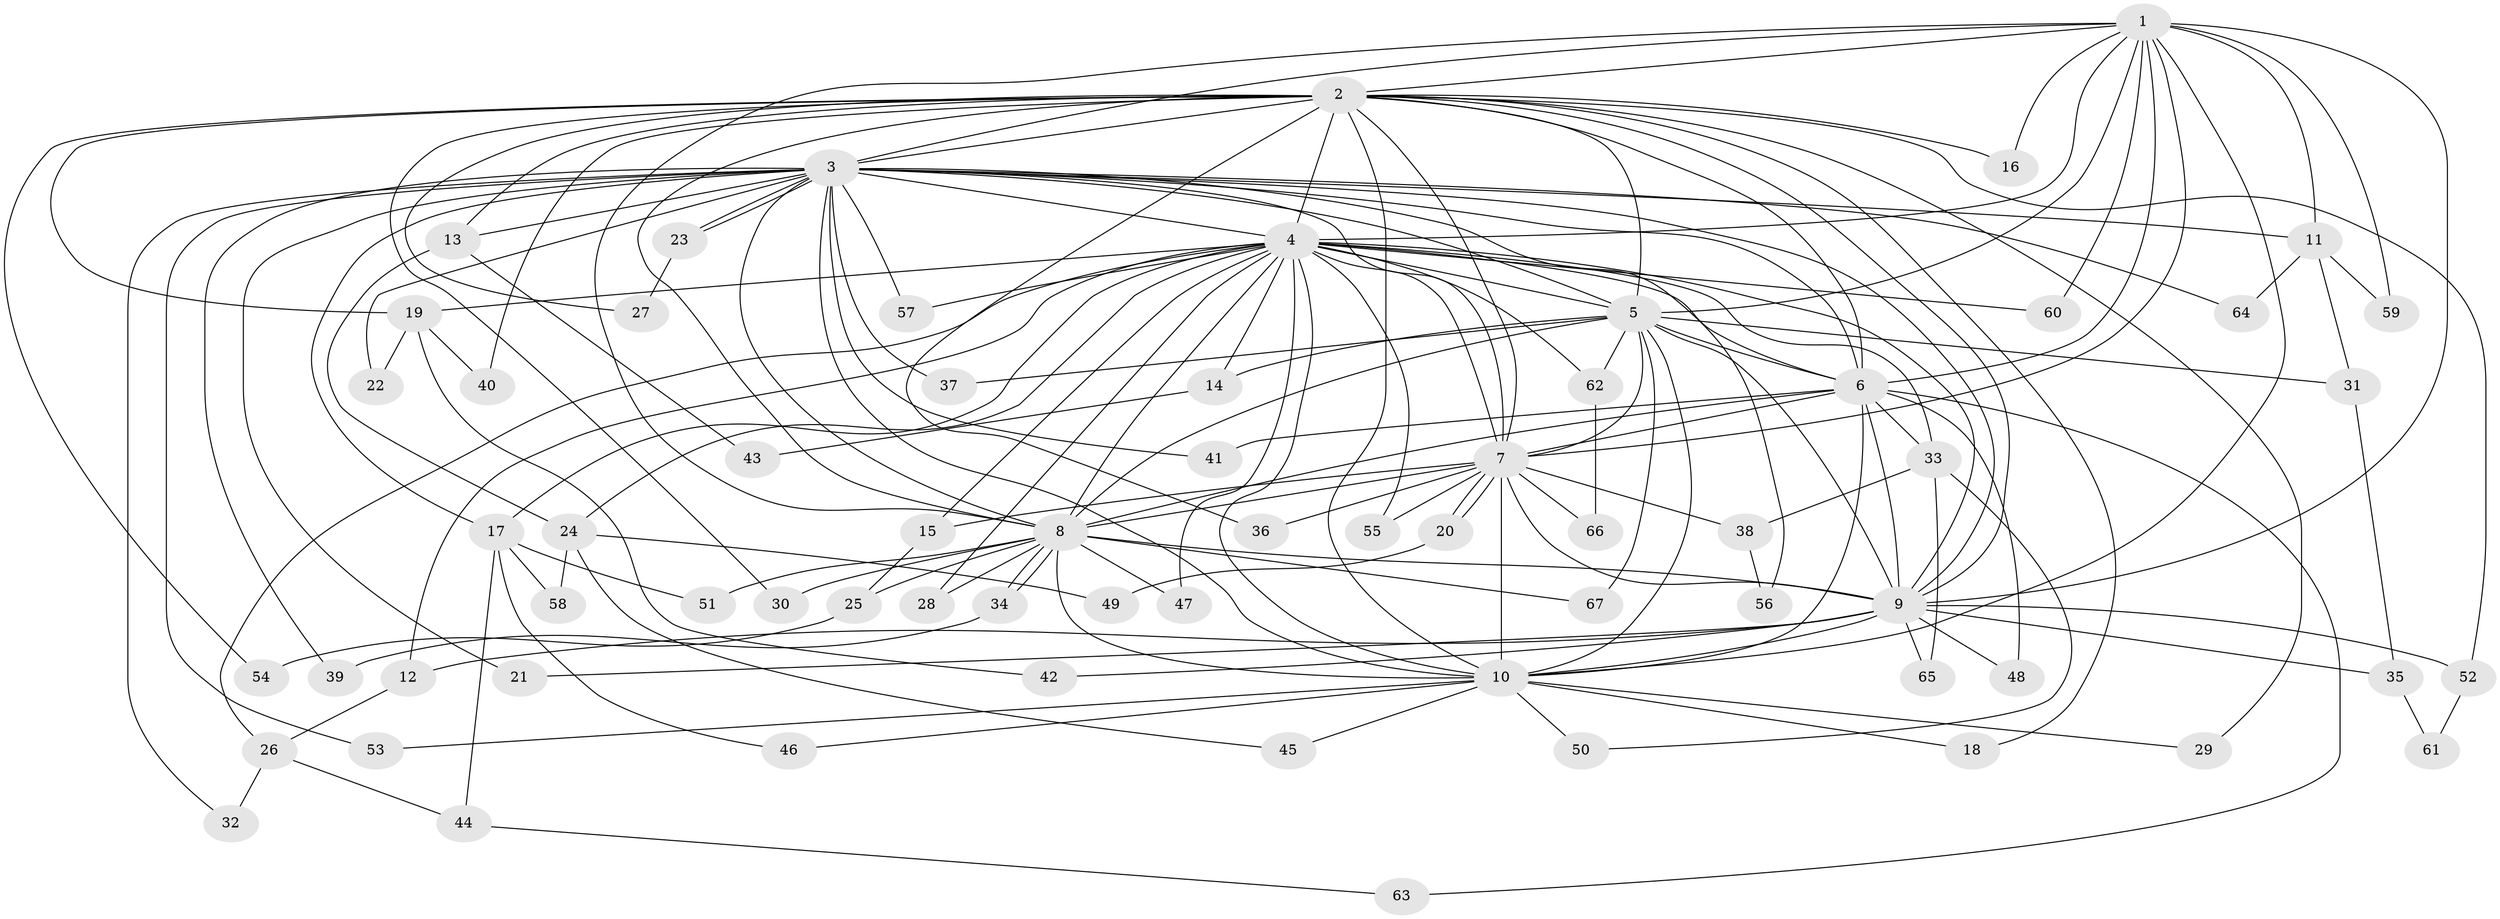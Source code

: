 // coarse degree distribution, {10: 0.020833333333333332, 17: 0.041666666666666664, 21: 0.020833333333333332, 19: 0.020833333333333332, 11: 0.020833333333333332, 20: 0.020833333333333332, 13: 0.020833333333333332, 6: 0.041666666666666664, 3: 0.25, 4: 0.0625, 2: 0.4375, 5: 0.041666666666666664}
// Generated by graph-tools (version 1.1) at 2025/41/03/06/25 10:41:32]
// undirected, 67 vertices, 159 edges
graph export_dot {
graph [start="1"]
  node [color=gray90,style=filled];
  1;
  2;
  3;
  4;
  5;
  6;
  7;
  8;
  9;
  10;
  11;
  12;
  13;
  14;
  15;
  16;
  17;
  18;
  19;
  20;
  21;
  22;
  23;
  24;
  25;
  26;
  27;
  28;
  29;
  30;
  31;
  32;
  33;
  34;
  35;
  36;
  37;
  38;
  39;
  40;
  41;
  42;
  43;
  44;
  45;
  46;
  47;
  48;
  49;
  50;
  51;
  52;
  53;
  54;
  55;
  56;
  57;
  58;
  59;
  60;
  61;
  62;
  63;
  64;
  65;
  66;
  67;
  1 -- 2;
  1 -- 3;
  1 -- 4;
  1 -- 5;
  1 -- 6;
  1 -- 7;
  1 -- 8;
  1 -- 9;
  1 -- 10;
  1 -- 11;
  1 -- 16;
  1 -- 59;
  1 -- 60;
  2 -- 3;
  2 -- 4;
  2 -- 5;
  2 -- 6;
  2 -- 7;
  2 -- 8;
  2 -- 9;
  2 -- 10;
  2 -- 13;
  2 -- 16;
  2 -- 18;
  2 -- 19;
  2 -- 27;
  2 -- 29;
  2 -- 30;
  2 -- 36;
  2 -- 40;
  2 -- 52;
  2 -- 54;
  3 -- 4;
  3 -- 5;
  3 -- 6;
  3 -- 7;
  3 -- 8;
  3 -- 9;
  3 -- 10;
  3 -- 11;
  3 -- 13;
  3 -- 17;
  3 -- 21;
  3 -- 22;
  3 -- 23;
  3 -- 23;
  3 -- 32;
  3 -- 37;
  3 -- 39;
  3 -- 41;
  3 -- 53;
  3 -- 56;
  3 -- 57;
  3 -- 64;
  4 -- 5;
  4 -- 6;
  4 -- 7;
  4 -- 8;
  4 -- 9;
  4 -- 10;
  4 -- 12;
  4 -- 14;
  4 -- 15;
  4 -- 17;
  4 -- 19;
  4 -- 24;
  4 -- 26;
  4 -- 28;
  4 -- 33;
  4 -- 47;
  4 -- 55;
  4 -- 57;
  4 -- 60;
  4 -- 62;
  5 -- 6;
  5 -- 7;
  5 -- 8;
  5 -- 9;
  5 -- 10;
  5 -- 14;
  5 -- 31;
  5 -- 37;
  5 -- 62;
  5 -- 67;
  6 -- 7;
  6 -- 8;
  6 -- 9;
  6 -- 10;
  6 -- 33;
  6 -- 41;
  6 -- 48;
  6 -- 63;
  7 -- 8;
  7 -- 9;
  7 -- 10;
  7 -- 15;
  7 -- 20;
  7 -- 20;
  7 -- 36;
  7 -- 38;
  7 -- 55;
  7 -- 66;
  8 -- 9;
  8 -- 10;
  8 -- 25;
  8 -- 28;
  8 -- 30;
  8 -- 34;
  8 -- 34;
  8 -- 47;
  8 -- 51;
  8 -- 67;
  9 -- 10;
  9 -- 12;
  9 -- 21;
  9 -- 35;
  9 -- 42;
  9 -- 48;
  9 -- 52;
  9 -- 65;
  10 -- 18;
  10 -- 29;
  10 -- 45;
  10 -- 46;
  10 -- 50;
  10 -- 53;
  11 -- 31;
  11 -- 59;
  11 -- 64;
  12 -- 26;
  13 -- 24;
  13 -- 43;
  14 -- 43;
  15 -- 25;
  17 -- 44;
  17 -- 46;
  17 -- 51;
  17 -- 58;
  19 -- 22;
  19 -- 40;
  19 -- 42;
  20 -- 49;
  23 -- 27;
  24 -- 45;
  24 -- 49;
  24 -- 58;
  25 -- 54;
  26 -- 32;
  26 -- 44;
  31 -- 35;
  33 -- 38;
  33 -- 50;
  33 -- 65;
  34 -- 39;
  35 -- 61;
  38 -- 56;
  44 -- 63;
  52 -- 61;
  62 -- 66;
}
